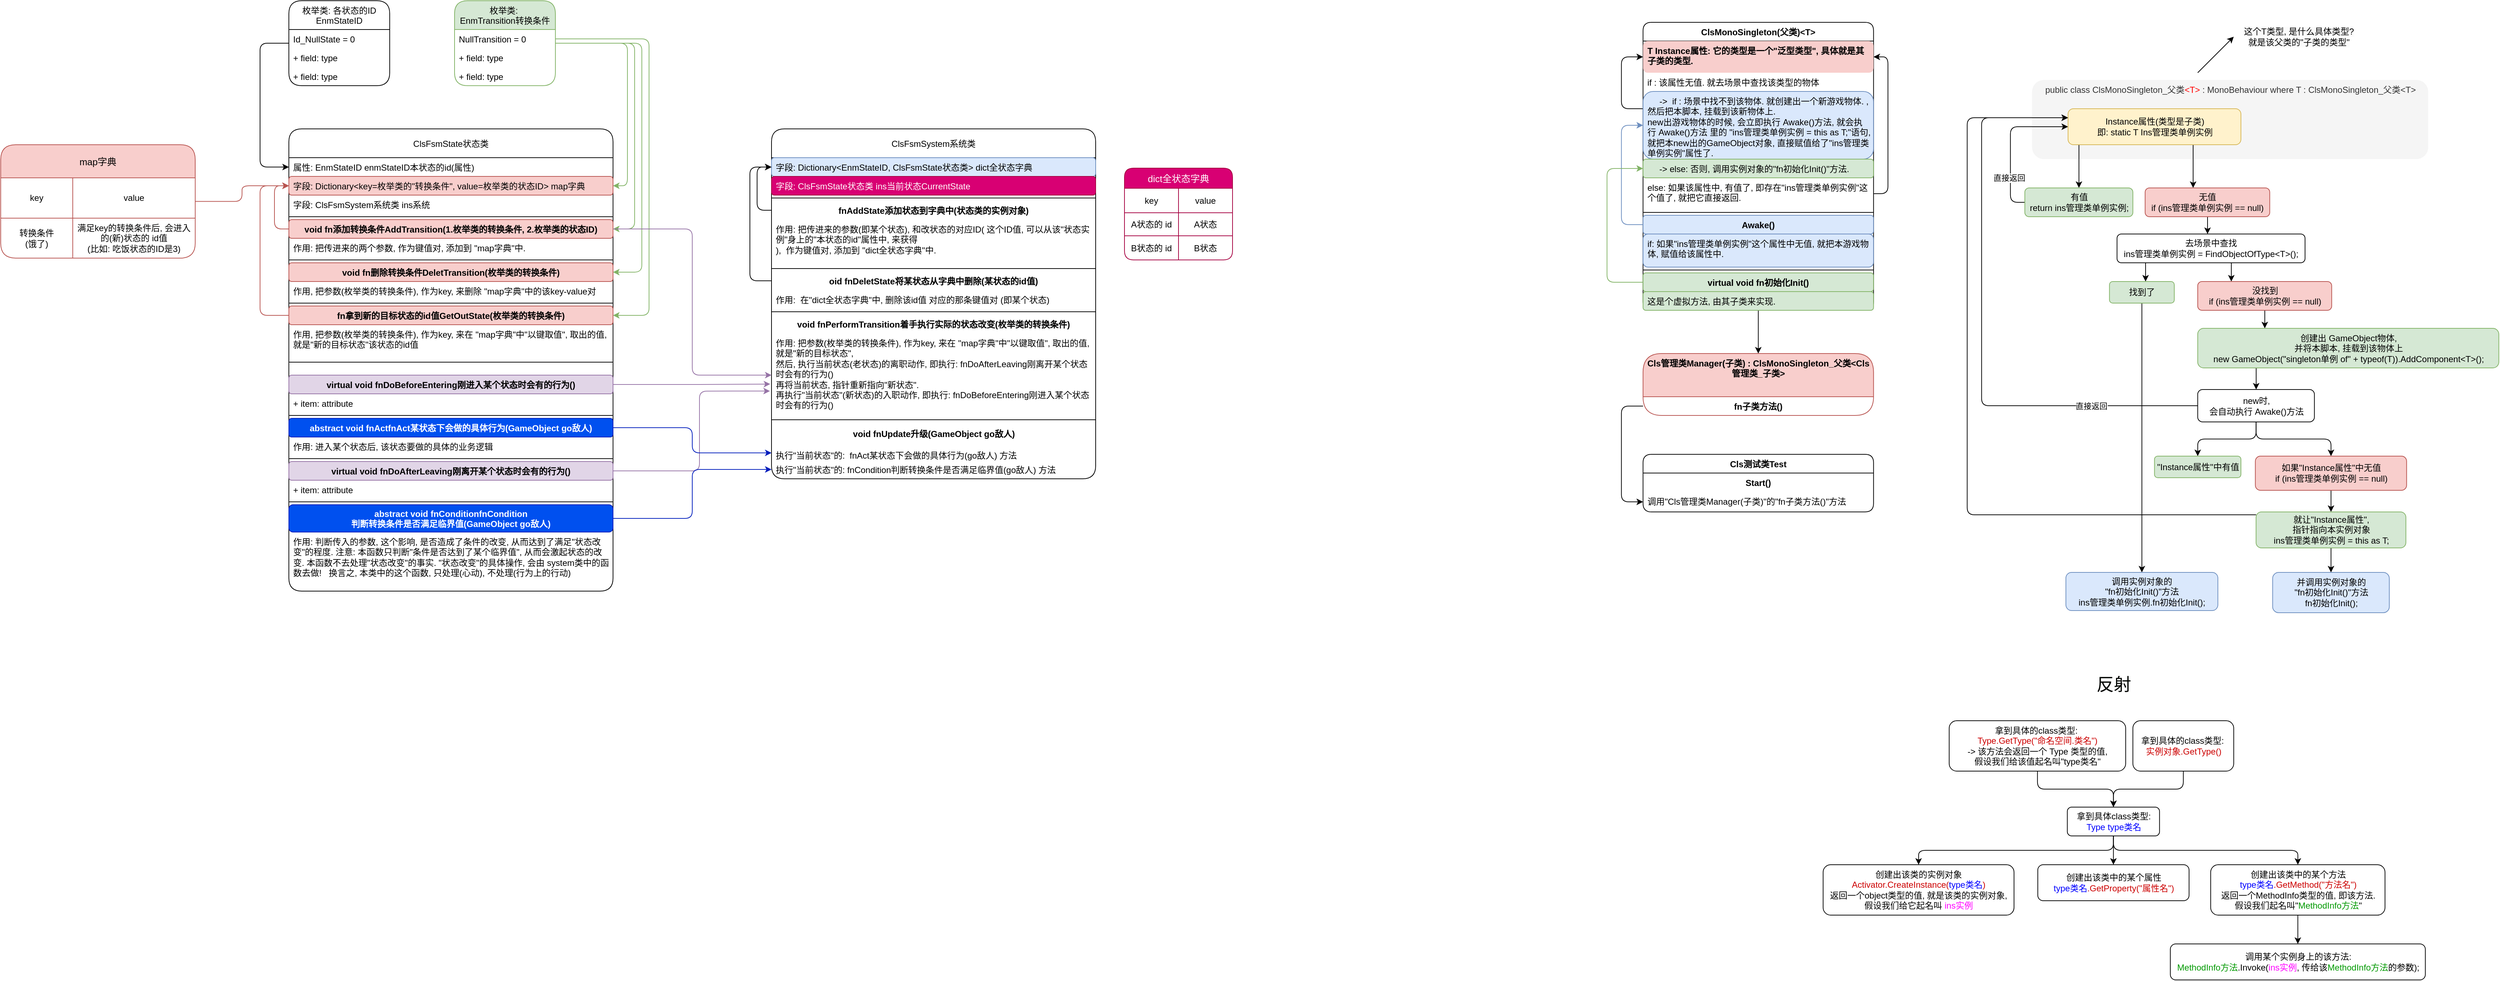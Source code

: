 <mxfile version="20.8.16" type="device"><diagram name="第 1 页" id="w8RNNfBpimFhQ4JTErt7"><mxGraphModel dx="6839" dy="4077" grid="1" gridSize="10" guides="1" tooltips="1" connect="1" arrows="1" fold="1" page="1" pageScale="1" pageWidth="827" pageHeight="1169" math="0" shadow="0"><root><mxCell id="0"/><mxCell id="1" parent="0"/><mxCell id="ZJIPhrvlKYDpXZHa927a-18" style="edgeStyle=orthogonalEdgeStyle;rounded=1;orthogonalLoop=1;jettySize=auto;html=1;" parent="1" source="ZJIPhrvlKYDpXZHa927a-3" target="ZJIPhrvlKYDpXZHa927a-8" edge="1"><mxGeometry relative="1" as="geometry"/></mxCell><mxCell id="ZJIPhrvlKYDpXZHa927a-3" value="ClsMonoSingleton(父类)&lt;T&gt;" style="swimlane;fontStyle=1;align=center;verticalAlign=top;childLayout=stackLayout;horizontal=1;startSize=26;horizontalStack=0;resizeParent=1;resizeParentMax=0;resizeLast=0;collapsible=1;marginBottom=0;fillColor=none;rounded=1;" parent="1" vertex="1"><mxGeometry x="659.86" y="-170" width="320" height="400" as="geometry"/></mxCell><mxCell id="ZJIPhrvlKYDpXZHa927a-4" value="T Instance属性: 它的类型是一个&quot;泛型类型&quot;, 具体就是其子类的类型." style="text;strokeColor=none;fillColor=#f8cecc;align=left;verticalAlign=top;spacingLeft=4;spacingRight=4;overflow=hidden;rotatable=0;points=[[0,0.5],[1,0.5]];portConstraint=eastwest;whiteSpace=wrap;html=1;rounded=1;fontStyle=1;" parent="ZJIPhrvlKYDpXZHa927a-3" vertex="1"><mxGeometry y="26" width="320" height="44" as="geometry"/></mxCell><mxCell id="z2saYfCXKIbkVSjlYv9V-10" value="if : 该属性无值. 就去场景中查找该类型的物体" style="text;strokeColor=none;fillColor=none;align=left;verticalAlign=top;spacingLeft=4;spacingRight=4;overflow=hidden;rotatable=0;points=[[0,0.5],[1,0.5]];portConstraint=eastwest;rounded=1;" parent="ZJIPhrvlKYDpXZHa927a-3" vertex="1"><mxGeometry y="70" width="320" height="26" as="geometry"/></mxCell><mxCell id="z2saYfCXKIbkVSjlYv9V-17" style="edgeStyle=orthogonalEdgeStyle;rounded=1;orthogonalLoop=1;jettySize=auto;html=1;entryX=0;entryY=0.5;entryDx=0;entryDy=0;" parent="ZJIPhrvlKYDpXZHa927a-3" source="z2saYfCXKIbkVSjlYv9V-12" target="ZJIPhrvlKYDpXZHa927a-4" edge="1"><mxGeometry relative="1" as="geometry"><Array as="points"><mxPoint x="-30" y="120"/><mxPoint x="-30" y="48"/></Array></mxGeometry></mxCell><mxCell id="z2saYfCXKIbkVSjlYv9V-12" value="     -&gt;  if : 场景中找不到该物体. 就创建出一个新游戏物体. ,然后把本脚本, 挂载到该新物体上. &#10;new出游戏物体的时候, 会立即执行 Awake()方法, 就会执行 Awake()方法 里的 &quot;ins管理类单例实例 = this as T;&quot;语句, 就把本new出的GameObject对象, 直接赋值给了&quot;ins管理类单例实例&quot;属性了." style="text;strokeColor=#6c8ebf;fillColor=#dae8fc;align=left;verticalAlign=top;spacingLeft=4;spacingRight=4;overflow=hidden;rotatable=0;points=[[0,0.5],[1,0.5]];portConstraint=eastwest;whiteSpace=wrap;rounded=1;" parent="ZJIPhrvlKYDpXZHa927a-3" vertex="1"><mxGeometry y="96" width="320" height="94" as="geometry"/></mxCell><mxCell id="z2saYfCXKIbkVSjlYv9V-13" value="     -&gt; else: 否则, 调用实例对象的&quot;fn初始化Init()&quot;方法." style="text;strokeColor=#82b366;fillColor=#d5e8d4;align=left;verticalAlign=top;spacingLeft=4;spacingRight=4;overflow=hidden;rotatable=0;points=[[0,0.5],[1,0.5]];portConstraint=eastwest;rounded=1;" parent="ZJIPhrvlKYDpXZHa927a-3" vertex="1"><mxGeometry y="190" width="320" height="26" as="geometry"/></mxCell><mxCell id="z2saYfCXKIbkVSjlYv9V-22" style="edgeStyle=orthogonalEdgeStyle;rounded=1;orthogonalLoop=1;jettySize=auto;html=1;entryX=1;entryY=0.5;entryDx=0;entryDy=0;" parent="ZJIPhrvlKYDpXZHa927a-3" source="z2saYfCXKIbkVSjlYv9V-9" target="ZJIPhrvlKYDpXZHa927a-4" edge="1"><mxGeometry relative="1" as="geometry"><Array as="points"><mxPoint x="340" y="238"/><mxPoint x="340" y="48"/></Array></mxGeometry></mxCell><mxCell id="z2saYfCXKIbkVSjlYv9V-9" value="else: 如果该属性中, 有值了, 即存在&quot;ins管理类单例实例&quot;这个值了, 就把它直接返回." style="text;strokeColor=none;fillColor=none;align=left;verticalAlign=top;spacingLeft=4;spacingRight=4;overflow=hidden;rotatable=0;points=[[0,0.5],[1,0.5]];portConstraint=eastwest;whiteSpace=wrap;rounded=1;" parent="ZJIPhrvlKYDpXZHa927a-3" vertex="1"><mxGeometry y="216" width="320" height="44" as="geometry"/></mxCell><mxCell id="ZJIPhrvlKYDpXZHa927a-5" value="" style="line;strokeWidth=1;fillColor=none;align=left;verticalAlign=middle;spacingTop=-1;spacingLeft=3;spacingRight=3;rotatable=0;labelPosition=right;points=[];portConstraint=eastwest;strokeColor=inherit;rounded=1;" parent="ZJIPhrvlKYDpXZHa927a-3" vertex="1"><mxGeometry y="260" width="320" height="8" as="geometry"/></mxCell><mxCell id="z2saYfCXKIbkVSjlYv9V-19" style="edgeStyle=orthogonalEdgeStyle;rounded=1;orthogonalLoop=1;jettySize=auto;html=1;entryX=0;entryY=0.5;entryDx=0;entryDy=0;fillColor=#dae8fc;strokeColor=#6c8ebf;" parent="ZJIPhrvlKYDpXZHa927a-3" source="ZJIPhrvlKYDpXZHa927a-7" target="z2saYfCXKIbkVSjlYv9V-12" edge="1"><mxGeometry relative="1" as="geometry"><Array as="points"><mxPoint x="-30" y="281"/><mxPoint x="-30" y="143"/></Array></mxGeometry></mxCell><mxCell id="ZJIPhrvlKYDpXZHa927a-7" value="Awake()" style="text;align=center;fontStyle=1;verticalAlign=middle;spacingLeft=3;spacingRight=3;strokeColor=#6c8ebf;rotatable=0;points=[[0,0.5],[1,0.5]];portConstraint=eastwest;rounded=1;fillColor=#dae8fc;" parent="ZJIPhrvlKYDpXZHa927a-3" vertex="1"><mxGeometry y="268" width="320" height="26" as="geometry"/></mxCell><mxCell id="ZJIPhrvlKYDpXZHa927a-6" value="if: 如果&quot;ins管理类单例实例&quot;这个属性中无值, 就把本游戏物体, 赋值给该属性中." style="text;strokeColor=#6c8ebf;fillColor=#dae8fc;align=left;verticalAlign=top;spacingLeft=4;spacingRight=4;overflow=hidden;rotatable=0;points=[[0,0.5],[1,0.5]];portConstraint=eastwest;rounded=1;whiteSpace=wrap;" parent="ZJIPhrvlKYDpXZHa927a-3" vertex="1"><mxGeometry y="294" width="320" height="46" as="geometry"/></mxCell><mxCell id="z2saYfCXKIbkVSjlYv9V-16" value="" style="line;strokeWidth=1;fillColor=none;align=left;verticalAlign=middle;spacingTop=-1;spacingLeft=3;spacingRight=3;rotatable=0;labelPosition=right;points=[];portConstraint=eastwest;strokeColor=inherit;html=0;rounded=1;" parent="ZJIPhrvlKYDpXZHa927a-3" vertex="1"><mxGeometry y="340" width="320" height="8" as="geometry"/></mxCell><mxCell id="z2saYfCXKIbkVSjlYv9V-21" style="edgeStyle=orthogonalEdgeStyle;rounded=1;orthogonalLoop=1;jettySize=auto;html=1;entryX=0;entryY=0.5;entryDx=0;entryDy=0;fillColor=#d5e8d4;strokeColor=#82b366;" parent="ZJIPhrvlKYDpXZHa927a-3" source="z2saYfCXKIbkVSjlYv9V-15" target="z2saYfCXKIbkVSjlYv9V-13" edge="1"><mxGeometry relative="1" as="geometry"><Array as="points"><mxPoint x="-50" y="361"/><mxPoint x="-50" y="203"/></Array></mxGeometry></mxCell><mxCell id="z2saYfCXKIbkVSjlYv9V-15" value="virtual void fn初始化Init()" style="text;align=center;fontStyle=1;verticalAlign=middle;spacingLeft=3;spacingRight=3;strokeColor=#82b366;rotatable=0;points=[[0,0.5],[1,0.5]];portConstraint=eastwest;fillColor=#d5e8d4;rounded=1;" parent="ZJIPhrvlKYDpXZHa927a-3" vertex="1"><mxGeometry y="348" width="320" height="26" as="geometry"/></mxCell><mxCell id="z2saYfCXKIbkVSjlYv9V-14" value="这是个虚拟方法, 由其子类来实现." style="text;strokeColor=#82b366;fillColor=#d5e8d4;align=left;verticalAlign=top;spacingLeft=4;spacingRight=4;overflow=hidden;rotatable=0;points=[[0,0.5],[1,0.5]];portConstraint=eastwest;rounded=1;" parent="ZJIPhrvlKYDpXZHa927a-3" vertex="1"><mxGeometry y="374" width="320" height="26" as="geometry"/></mxCell><mxCell id="ZJIPhrvlKYDpXZHa927a-8" value="Cls管理类Manager(子类) : ClsMonoSingleton_父类&lt;Cls管理类_子类&gt;" style="swimlane;fontStyle=1;align=center;verticalAlign=top;childLayout=stackLayout;horizontal=1;startSize=60;horizontalStack=0;resizeParent=1;resizeParentMax=0;resizeLast=0;collapsible=1;marginBottom=0;fillColor=#f8cecc;rounded=1;whiteSpace=wrap;strokeColor=#b85450;" parent="1" vertex="1"><mxGeometry x="659.86" y="290" width="320" height="86" as="geometry"/></mxCell><mxCell id="ZJIPhrvlKYDpXZHa927a-11" value="fn子类方法()" style="text;align=center;fontStyle=1;verticalAlign=middle;spacingLeft=3;spacingRight=3;strokeColor=none;rotatable=0;points=[[0,0.5],[1,0.5]];portConstraint=eastwest;rounded=1;" parent="ZJIPhrvlKYDpXZHa927a-8" vertex="1"><mxGeometry y="60" width="320" height="26" as="geometry"/></mxCell><mxCell id="ZJIPhrvlKYDpXZHa927a-16" value="Cls测试类Test" style="swimlane;fontStyle=1;align=center;verticalAlign=top;childLayout=stackLayout;horizontal=1;startSize=26;horizontalStack=0;resizeParent=1;resizeParentMax=0;resizeLast=0;collapsible=1;marginBottom=0;fillColor=none;rounded=1;" parent="1" vertex="1"><mxGeometry x="659.86" y="430" width="320" height="80" as="geometry"/></mxCell><mxCell id="ZJIPhrvlKYDpXZHa927a-17" value="Start()" style="text;align=center;fontStyle=1;verticalAlign=middle;spacingLeft=3;spacingRight=3;strokeColor=none;rotatable=0;points=[[0,0.5],[1,0.5]];portConstraint=eastwest;rounded=1;" parent="ZJIPhrvlKYDpXZHa927a-16" vertex="1"><mxGeometry y="26" width="320" height="26" as="geometry"/></mxCell><mxCell id="ZJIPhrvlKYDpXZHa927a-20" value="调用&quot;Cls管理类Manager(子类)&quot;的&quot;fn子类方法()&quot;方法" style="text;strokeColor=none;fillColor=none;align=left;verticalAlign=top;spacingLeft=4;spacingRight=4;overflow=hidden;rotatable=0;points=[[0,0.5],[1,0.5]];portConstraint=eastwest;whiteSpace=wrap;rounded=1;" parent="ZJIPhrvlKYDpXZHa927a-16" vertex="1"><mxGeometry y="52" width="320" height="28" as="geometry"/></mxCell><mxCell id="z2saYfCXKIbkVSjlYv9V-3" style="edgeStyle=orthogonalEdgeStyle;rounded=1;orthogonalLoop=1;jettySize=auto;html=1;entryX=0;entryY=0.5;entryDx=0;entryDy=0;" parent="1" source="ZJIPhrvlKYDpXZHa927a-11" target="ZJIPhrvlKYDpXZHa927a-20" edge="1"><mxGeometry relative="1" as="geometry"><Array as="points"><mxPoint x="629.86" y="363"/><mxPoint x="629.86" y="496"/></Array></mxGeometry></mxCell><mxCell id="z2saYfCXKIbkVSjlYv9V-24" value="public class ClsMonoSingleton_父类&lt;font color=&quot;#ff0000&quot;&gt;&amp;lt;T&amp;gt;&lt;/font&gt; : MonoBehaviour where T : ClsMonoSingleton_父类&amp;lt;T&amp;gt;" style="html=1;fillColor=#f5f5f5;verticalAlign=top;rounded=1;fontColor=#333333;strokeColor=none;" parent="1" vertex="1"><mxGeometry x="1199.86" y="-90" width="550" height="110" as="geometry"/></mxCell><mxCell id="z2saYfCXKIbkVSjlYv9V-28" style="edgeStyle=elbowEdgeStyle;rounded=1;orthogonalLoop=1;jettySize=auto;html=1;entryX=0.5;entryY=0;entryDx=0;entryDy=0;" parent="1" source="z2saYfCXKIbkVSjlYv9V-25" target="z2saYfCXKIbkVSjlYv9V-26" edge="1"><mxGeometry relative="1" as="geometry"/></mxCell><mxCell id="z2saYfCXKIbkVSjlYv9V-29" style="orthogonalLoop=1;jettySize=auto;html=1;rounded=1;edgeStyle=elbowEdgeStyle;" parent="1" source="z2saYfCXKIbkVSjlYv9V-25" target="z2saYfCXKIbkVSjlYv9V-27" edge="1"><mxGeometry relative="1" as="geometry"/></mxCell><mxCell id="z2saYfCXKIbkVSjlYv9V-25" value="Instance属性(类型是子类)&lt;br&gt;即: static T Ins管理类单例实例" style="html=1;verticalAlign=middle;rounded=1;fillColor=#fff2cc;strokeColor=#d6b656;" parent="1" vertex="1"><mxGeometry x="1249.86" y="-50" width="240" height="50" as="geometry"/></mxCell><mxCell id="z2saYfCXKIbkVSjlYv9V-31" style="edgeStyle=elbowEdgeStyle;orthogonalLoop=1;jettySize=auto;html=1;entryX=0;entryY=0.5;entryDx=0;entryDy=0;rounded=1;" parent="1" source="z2saYfCXKIbkVSjlYv9V-26" target="z2saYfCXKIbkVSjlYv9V-25" edge="1"><mxGeometry relative="1" as="geometry"><Array as="points"><mxPoint x="1169.86" y="40"/><mxPoint x="1139.86" y="10"/><mxPoint x="1219.86" y="40"/><mxPoint x="1219.86"/><mxPoint x="1219.86" y="10"/><mxPoint x="1219.86" y="20"/></Array></mxGeometry></mxCell><mxCell id="z2saYfCXKIbkVSjlYv9V-32" value="直接返回" style="edgeLabel;html=1;align=center;verticalAlign=middle;resizable=0;points=[];rounded=1;" parent="z2saYfCXKIbkVSjlYv9V-31" vertex="1" connectable="0"><mxGeometry x="0.101" y="2" relative="1" as="geometry"><mxPoint y="59" as="offset"/></mxGeometry></mxCell><mxCell id="z2saYfCXKIbkVSjlYv9V-26" value="有值&lt;br&gt;return ins管理类单例实例;" style="html=1;fillColor=#d5e8d4;verticalAlign=middle;rounded=1;strokeColor=#82b366;" parent="1" vertex="1"><mxGeometry x="1189.86" y="60" width="150" height="40" as="geometry"/></mxCell><mxCell id="z2saYfCXKIbkVSjlYv9V-35" style="edgeStyle=elbowEdgeStyle;orthogonalLoop=1;jettySize=auto;html=1;rounded=1;" parent="1" source="z2saYfCXKIbkVSjlYv9V-27" target="z2saYfCXKIbkVSjlYv9V-34" edge="1"><mxGeometry relative="1" as="geometry"/></mxCell><mxCell id="z2saYfCXKIbkVSjlYv9V-27" value="无值&lt;br&gt;if (ins管理类单例实例 == null)" style="html=1;fillColor=#f8cecc;verticalAlign=middle;rounded=1;strokeColor=#b85450;" parent="1" vertex="1"><mxGeometry x="1356.86" y="60" width="173" height="40" as="geometry"/></mxCell><mxCell id="z2saYfCXKIbkVSjlYv9V-39" style="edgeStyle=elbowEdgeStyle;orthogonalLoop=1;jettySize=auto;html=1;rounded=1;" parent="1" source="z2saYfCXKIbkVSjlYv9V-34" target="z2saYfCXKIbkVSjlYv9V-37" edge="1"><mxGeometry relative="1" as="geometry"/></mxCell><mxCell id="z2saYfCXKIbkVSjlYv9V-40" style="edgeStyle=elbowEdgeStyle;orthogonalLoop=1;jettySize=auto;html=1;entryX=0.25;entryY=0;entryDx=0;entryDy=0;rounded=1;" parent="1" source="z2saYfCXKIbkVSjlYv9V-34" target="z2saYfCXKIbkVSjlYv9V-38" edge="1"><mxGeometry relative="1" as="geometry"/></mxCell><mxCell id="z2saYfCXKIbkVSjlYv9V-34" value="去场景中查找&lt;br&gt;ins管理类单例实例 = FindObjectOfType&amp;lt;T&amp;gt;();" style="html=1;fillColor=none;verticalAlign=middle;rounded=1;" parent="1" vertex="1"><mxGeometry x="1317.86" y="124" width="261" height="40" as="geometry"/></mxCell><mxCell id="z2saYfCXKIbkVSjlYv9V-53" style="edgeStyle=orthogonalEdgeStyle;rounded=1;orthogonalLoop=1;jettySize=auto;html=1;" parent="1" source="z2saYfCXKIbkVSjlYv9V-37" target="z2saYfCXKIbkVSjlYv9V-52" edge="1"><mxGeometry relative="1" as="geometry"/></mxCell><mxCell id="z2saYfCXKIbkVSjlYv9V-37" value="找到了" style="html=1;fillColor=#d5e8d4;verticalAlign=middle;rounded=1;strokeColor=#82b366;" parent="1" vertex="1"><mxGeometry x="1307.36" y="190" width="90" height="30" as="geometry"/></mxCell><mxCell id="z2saYfCXKIbkVSjlYv9V-46" style="edgeStyle=elbowEdgeStyle;orthogonalLoop=1;jettySize=auto;html=1;rounded=1;" parent="1" source="z2saYfCXKIbkVSjlYv9V-38" target="z2saYfCXKIbkVSjlYv9V-45" edge="1"><mxGeometry relative="1" as="geometry"/></mxCell><mxCell id="z2saYfCXKIbkVSjlYv9V-38" value="没找到&lt;br&gt;if (ins管理类单例实例 == null)" style="html=1;fillColor=#f8cecc;verticalAlign=middle;rounded=1;strokeColor=#b85450;" parent="1" vertex="1"><mxGeometry x="1429.86" y="190" width="186" height="40" as="geometry"/></mxCell><mxCell id="z2saYfCXKIbkVSjlYv9V-49" style="edgeStyle=elbowEdgeStyle;orthogonalLoop=1;jettySize=auto;html=1;rounded=1;" parent="1" source="z2saYfCXKIbkVSjlYv9V-45" target="z2saYfCXKIbkVSjlYv9V-48" edge="1"><mxGeometry relative="1" as="geometry"/></mxCell><mxCell id="z2saYfCXKIbkVSjlYv9V-45" value="创建出 GameObject物体, &lt;br&gt;并将本脚本, 挂载到该物体上&lt;br&gt;new GameObject(&quot;singleton单例 of&quot; + typeof(T)).AddComponent&amp;lt;T&amp;gt;();" style="html=1;fillColor=#d5e8d4;verticalAlign=middle;rounded=1;strokeColor=#82b366;" parent="1" vertex="1"><mxGeometry x="1429.86" y="255" width="418" height="55" as="geometry"/></mxCell><mxCell id="z2saYfCXKIbkVSjlYv9V-50" style="edgeStyle=orthogonalEdgeStyle;rounded=1;orthogonalLoop=1;jettySize=auto;html=1;entryX=0;entryY=0.25;entryDx=0;entryDy=0;" parent="1" source="z2saYfCXKIbkVSjlYv9V-48" target="z2saYfCXKIbkVSjlYv9V-25" edge="1"><mxGeometry relative="1" as="geometry"><Array as="points"><mxPoint x="1129.86" y="363"/><mxPoint x="1129.86" y="-37"/></Array></mxGeometry></mxCell><mxCell id="z2saYfCXKIbkVSjlYv9V-51" value="直接返回" style="edgeLabel;html=1;align=center;verticalAlign=middle;resizable=0;points=[];rounded=1;" parent="z2saYfCXKIbkVSjlYv9V-50" vertex="1" connectable="0"><mxGeometry x="-0.631" y="-1" relative="1" as="geometry"><mxPoint x="3" y="1" as="offset"/></mxGeometry></mxCell><mxCell id="z2saYfCXKIbkVSjlYv9V-56" style="edgeStyle=orthogonalEdgeStyle;rounded=1;orthogonalLoop=1;jettySize=auto;html=1;" parent="1" source="z2saYfCXKIbkVSjlYv9V-48" target="z2saYfCXKIbkVSjlYv9V-55" edge="1"><mxGeometry relative="1" as="geometry"/></mxCell><mxCell id="z2saYfCXKIbkVSjlYv9V-74" style="edgeStyle=orthogonalEdgeStyle;rounded=1;orthogonalLoop=1;jettySize=auto;html=1;" parent="1" source="z2saYfCXKIbkVSjlYv9V-48" target="z2saYfCXKIbkVSjlYv9V-73" edge="1"><mxGeometry relative="1" as="geometry"/></mxCell><mxCell id="z2saYfCXKIbkVSjlYv9V-48" value="new时, &lt;br&gt;会自动执行 Awake()方法" style="html=1;fillColor=none;verticalAlign=middle;rounded=1;" parent="1" vertex="1"><mxGeometry x="1429.86" y="340" width="162" height="45" as="geometry"/></mxCell><mxCell id="z2saYfCXKIbkVSjlYv9V-52" value="调用实例对象的&lt;br&gt;&quot;fn初始化Init()&quot;方法&lt;br&gt;ins管理类单例实例.fn初始化Init();" style="html=1;verticalAlign=middle;rounded=1;fillColor=#dae8fc;strokeColor=#6c8ebf;" parent="1" vertex="1"><mxGeometry x="1246.86" y="594" width="211" height="53" as="geometry"/></mxCell><mxCell id="z2saYfCXKIbkVSjlYv9V-58" style="edgeStyle=orthogonalEdgeStyle;rounded=1;orthogonalLoop=1;jettySize=auto;html=1;" parent="1" source="z2saYfCXKIbkVSjlYv9V-55" target="z2saYfCXKIbkVSjlYv9V-57" edge="1"><mxGeometry relative="1" as="geometry"/></mxCell><mxCell id="z2saYfCXKIbkVSjlYv9V-55" value="如果&quot;Instance属性&quot;中无值&lt;br&gt;if (ins管理类单例实例 == null)" style="html=1;fillColor=#f8cecc;verticalAlign=middle;rounded=1;strokeColor=#b85450;" parent="1" vertex="1"><mxGeometry x="1509.86" y="432.5" width="210" height="47.5" as="geometry"/></mxCell><mxCell id="z2saYfCXKIbkVSjlYv9V-68" style="edgeStyle=orthogonalEdgeStyle;rounded=1;orthogonalLoop=1;jettySize=auto;html=1;" parent="1" source="z2saYfCXKIbkVSjlYv9V-57" target="z2saYfCXKIbkVSjlYv9V-67" edge="1"><mxGeometry relative="1" as="geometry"/></mxCell><mxCell id="z2saYfCXKIbkVSjlYv9V-69" style="edgeStyle=orthogonalEdgeStyle;rounded=1;orthogonalLoop=1;jettySize=auto;html=1;entryX=0;entryY=0.25;entryDx=0;entryDy=0;" parent="1" source="z2saYfCXKIbkVSjlYv9V-57" target="z2saYfCXKIbkVSjlYv9V-25" edge="1"><mxGeometry relative="1" as="geometry"><Array as="points"><mxPoint x="1109.86" y="514"/><mxPoint x="1109.86" y="-37"/></Array></mxGeometry></mxCell><mxCell id="z2saYfCXKIbkVSjlYv9V-57" value="&lt;div&gt;就让&quot;Instance属性&quot;,&lt;/div&gt;&lt;div&gt;指针指向本实例对象&lt;br&gt;ins管理类单例实例 = this as T;&lt;br&gt;&lt;/div&gt;" style="html=1;fillColor=#d5e8d4;verticalAlign=middle;rounded=1;strokeColor=#82b366;" parent="1" vertex="1"><mxGeometry x="1510.86" y="510" width="208" height="50" as="geometry"/></mxCell><mxCell id="z2saYfCXKIbkVSjlYv9V-67" value="&lt;div&gt;并调用实例对象的&lt;/div&gt;&lt;div&gt;&quot;fn初始化Init()&quot;方法&lt;br&gt;fn初始化Init();&lt;br&gt;&lt;/div&gt;" style="html=1;fillColor=#dae8fc;verticalAlign=middle;rounded=1;strokeColor=#6c8ebf;" parent="1" vertex="1"><mxGeometry x="1533.86" y="594" width="162" height="56" as="geometry"/></mxCell><mxCell id="z2saYfCXKIbkVSjlYv9V-73" value="&quot;Instance属性&quot;中有值" style="html=1;fillColor=#d5e8d4;verticalAlign=middle;rounded=1;strokeColor=#82b366;" parent="1" vertex="1"><mxGeometry x="1369.86" y="432.5" width="120" height="30" as="geometry"/></mxCell><mxCell id="z2saYfCXKIbkVSjlYv9V-78" value="" style="endArrow=classic;html=1;fontSize=16;fontColor=#000000;rounded=1;" parent="1" edge="1"><mxGeometry width="50" height="50" relative="1" as="geometry"><mxPoint x="1429.86" y="-100" as="sourcePoint"/><mxPoint x="1479.86" y="-150" as="targetPoint"/></mxGeometry></mxCell><mxCell id="z2saYfCXKIbkVSjlYv9V-79" value="&lt;span style=&quot;color: rgb(0, 0, 0); font-family: Helvetica; font-size: 12px; font-style: normal; font-variant-ligatures: normal; font-variant-caps: normal; font-weight: 400; letter-spacing: normal; orphans: 2; text-align: center; text-indent: 0px; text-transform: none; widows: 2; word-spacing: 0px; -webkit-text-stroke-width: 0px; background-color: rgb(251, 251, 251); text-decoration-thickness: initial; text-decoration-style: initial; text-decoration-color: initial; float: none; display: inline !important;&quot;&gt;这个T类型, 是什么具体类型?&lt;/span&gt;&lt;br style=&quot;border-color: var(--border-color); color: rgb(0, 0, 0); font-family: Helvetica; font-size: 12px; font-style: normal; font-variant-ligatures: normal; font-variant-caps: normal; font-weight: 400; letter-spacing: normal; orphans: 2; text-align: center; text-indent: 0px; text-transform: none; widows: 2; word-spacing: 0px; -webkit-text-stroke-width: 0px; background-color: rgb(251, 251, 251); text-decoration-thickness: initial; text-decoration-style: initial; text-decoration-color: initial;&quot;&gt;&lt;span style=&quot;color: rgb(0, 0, 0); font-family: Helvetica; font-size: 12px; font-style: normal; font-variant-ligatures: normal; font-variant-caps: normal; font-weight: 400; letter-spacing: normal; orphans: 2; text-align: center; text-indent: 0px; text-transform: none; widows: 2; word-spacing: 0px; -webkit-text-stroke-width: 0px; background-color: rgb(251, 251, 251); text-decoration-thickness: initial; text-decoration-style: initial; text-decoration-color: initial; float: none; display: inline !important;&quot;&gt;就是该父类的&quot;子类的类型&quot;&lt;/span&gt;" style="text;html=1;align=center;verticalAlign=middle;resizable=0;points=[];autosize=1;strokeColor=none;fillColor=none;rounded=1;" parent="1" vertex="1"><mxGeometry x="1479.86" y="-170" width="180" height="40" as="geometry"/></mxCell><mxCell id="ugztOD-mhuPrPkPgqpK7-7" style="edgeStyle=orthogonalEdgeStyle;rounded=1;orthogonalLoop=1;jettySize=auto;html=1;" parent="1" source="ugztOD-mhuPrPkPgqpK7-1" target="ugztOD-mhuPrPkPgqpK7-6" edge="1"><mxGeometry relative="1" as="geometry"/></mxCell><mxCell id="ugztOD-mhuPrPkPgqpK7-1" value="拿到具体的class类型:&amp;nbsp;&lt;br&gt;&lt;font color=&quot;#cc0000&quot;&gt;Type.GetType(&quot;命名空间.类名&quot;) &lt;br&gt;&lt;/font&gt;-&amp;gt; 该方法会返回一个 Type 类型的值, &lt;br&gt;假设我们给该值起名叫&quot;type类名&quot;" style="html=1;verticalAlign=middle;rounded=1;fillColor=none;" parent="1" vertex="1"><mxGeometry x="1084.86" y="800" width="245" height="70" as="geometry"/></mxCell><mxCell id="ugztOD-mhuPrPkPgqpK7-8" style="edgeStyle=orthogonalEdgeStyle;rounded=1;orthogonalLoop=1;jettySize=auto;html=1;entryX=0.5;entryY=0;entryDx=0;entryDy=0;" parent="1" source="ugztOD-mhuPrPkPgqpK7-2" target="ugztOD-mhuPrPkPgqpK7-6" edge="1"><mxGeometry relative="1" as="geometry"/></mxCell><mxCell id="ugztOD-mhuPrPkPgqpK7-2" value="&lt;div&gt;拿到具体的class类型:&amp;nbsp;&lt;br&gt;&lt;font color=&quot;#cc0000&quot;&gt;实例对象.GetType()&lt;/font&gt;&lt;br&gt;&lt;/div&gt;" style="html=1;verticalAlign=middle;rounded=1;fillColor=none;" parent="1" vertex="1"><mxGeometry x="1339.86" y="800" width="140" height="70" as="geometry"/></mxCell><mxCell id="ugztOD-mhuPrPkPgqpK7-10" style="edgeStyle=orthogonalEdgeStyle;rounded=1;orthogonalLoop=1;jettySize=auto;html=1;exitX=0.5;exitY=1;exitDx=0;exitDy=0;" parent="1" source="ugztOD-mhuPrPkPgqpK7-6" target="ugztOD-mhuPrPkPgqpK7-9" edge="1"><mxGeometry relative="1" as="geometry"/></mxCell><mxCell id="ugztOD-mhuPrPkPgqpK7-6" value="&lt;div&gt;拿到具体class类型:&lt;br&gt;&lt;font color=&quot;#0000ff&quot;&gt;Type type类名&lt;/font&gt;&lt;/div&gt;" style="html=1;verticalAlign=middle;rounded=1;fillColor=none;" parent="1" vertex="1"><mxGeometry x="1248.86" y="920" width="128" height="40" as="geometry"/></mxCell><mxCell id="ugztOD-mhuPrPkPgqpK7-12" style="edgeStyle=orthogonalEdgeStyle;rounded=1;orthogonalLoop=1;jettySize=auto;html=1;exitX=0.5;exitY=1;exitDx=0;exitDy=0;" parent="1" source="ugztOD-mhuPrPkPgqpK7-6" target="ugztOD-mhuPrPkPgqpK7-11" edge="1"><mxGeometry relative="1" as="geometry"/></mxCell><mxCell id="ugztOD-mhuPrPkPgqpK7-14" style="edgeStyle=orthogonalEdgeStyle;rounded=1;orthogonalLoop=1;jettySize=auto;html=1;exitX=0.5;exitY=1;exitDx=0;exitDy=0;" parent="1" source="ugztOD-mhuPrPkPgqpK7-6" target="ugztOD-mhuPrPkPgqpK7-13" edge="1"><mxGeometry relative="1" as="geometry"/></mxCell><mxCell id="ugztOD-mhuPrPkPgqpK7-9" value="创建出该类的实例对象&lt;br&gt;&lt;font color=&quot;#cc0000&quot;&gt;Activator.CreateInstance(&lt;/font&gt;&lt;font color=&quot;#0000ff&quot;&gt;type类名&lt;/font&gt;&lt;font color=&quot;#cc0000&quot;&gt;)&lt;/font&gt;&lt;br&gt;返回一个object类型的值, 就是该类的实例对象,&lt;br&gt;假设我们给它起名叫&amp;nbsp;&lt;font color=&quot;#ff00ff&quot;&gt;ins实例&lt;/font&gt;" style="html=1;verticalAlign=middle;rounded=1;fillColor=none;" parent="1" vertex="1"><mxGeometry x="909.86" y="1000" width="265" height="70" as="geometry"/></mxCell><mxCell id="ugztOD-mhuPrPkPgqpK7-11" value="创建出该类中的某个属性&lt;br&gt;&lt;font color=&quot;#0000ff&quot;&gt;type类名&lt;/font&gt;&lt;font color=&quot;#cc0000&quot;&gt;.GetProperty(&quot;属性名&quot;)&lt;/font&gt;" style="html=1;verticalAlign=middle;rounded=1;fillColor=none;" parent="1" vertex="1"><mxGeometry x="1207.86" y="1000" width="210" height="50" as="geometry"/></mxCell><mxCell id="ugztOD-mhuPrPkPgqpK7-16" style="edgeStyle=orthogonalEdgeStyle;rounded=1;orthogonalLoop=1;jettySize=auto;html=1;" parent="1" source="ugztOD-mhuPrPkPgqpK7-13" target="ugztOD-mhuPrPkPgqpK7-15" edge="1"><mxGeometry relative="1" as="geometry"/></mxCell><mxCell id="ugztOD-mhuPrPkPgqpK7-13" value="创建出该类中的某个方法&lt;br&gt;&lt;font color=&quot;#0000ff&quot;&gt;type类名&lt;/font&gt;&lt;font color=&quot;#cc0000&quot;&gt;.GetMethod(&quot;方法名&quot;)&lt;br&gt;&lt;/font&gt;返回一个MethodInfo类型的值, 即该方法.&lt;br&gt;假设我们起名叫&quot;&lt;font color=&quot;#009900&quot;&gt;MethodInfo方法&lt;/font&gt;&quot;" style="html=1;verticalAlign=middle;rounded=1;fillColor=none;" parent="1" vertex="1"><mxGeometry x="1447.86" y="1000" width="242" height="70" as="geometry"/></mxCell><mxCell id="ugztOD-mhuPrPkPgqpK7-15" value="调用某个实例身上的该方法:&lt;br&gt;&lt;font color=&quot;#009900&quot;&gt;MethodInfo方法&lt;/font&gt;&lt;span style=&quot;background-color: initial;&quot;&gt;.Invoke(&lt;font color=&quot;#ff00ff&quot;&gt;ins实例&lt;/font&gt;, 传给该&lt;font color=&quot;#009900&quot;&gt;MethodInfo方法&lt;/font&gt;的参数&lt;/span&gt;&lt;span style=&quot;background-color: initial;&quot;&gt;);&lt;/span&gt;&lt;span style=&quot;background-color: initial;&quot;&gt;&lt;br&gt;&lt;/span&gt;" style="html=1;verticalAlign=middle;rounded=1;fillColor=none;" parent="1" vertex="1"><mxGeometry x="1391.86" y="1110" width="354" height="50" as="geometry"/></mxCell><mxCell id="ugztOD-mhuPrPkPgqpK7-22" value="反射" style="text;html=1;align=center;verticalAlign=middle;resizable=0;points=[];autosize=1;strokeColor=none;fillColor=none;fontColor=#000300;fontSize=24;rounded=1;" parent="1" vertex="1"><mxGeometry x="1277.86" y="730" width="70" height="40" as="geometry"/></mxCell><mxCell id="xpatQ8uzxUoBS3NcPNfr-67" style="edgeStyle=orthogonalEdgeStyle;orthogonalLoop=1;jettySize=auto;html=1;" edge="1" parent="1" source="xpatQ8uzxUoBS3NcPNfr-1" target="xpatQ8uzxUoBS3NcPNfr-10"><mxGeometry relative="1" as="geometry"><Array as="points"><mxPoint x="-1260" y="-141"/><mxPoint x="-1260" y="31.0"/></Array></mxGeometry></mxCell><mxCell id="xpatQ8uzxUoBS3NcPNfr-1" value="枚举类: 各状态的ID&#10;EnmStateID" style="swimlane;fontStyle=0;childLayout=stackLayout;horizontal=1;startSize=40;fillColor=none;horizontalStack=0;resizeParent=1;resizeParentMax=0;resizeLast=0;collapsible=1;marginBottom=0;rounded=1;" vertex="1" parent="1"><mxGeometry x="-1220" y="-200" width="140" height="118" as="geometry"/></mxCell><mxCell id="xpatQ8uzxUoBS3NcPNfr-2" value="Id_NullState = 0" style="text;strokeColor=none;fillColor=none;align=left;verticalAlign=top;spacingLeft=4;spacingRight=4;overflow=hidden;rotatable=0;points=[[0,0.5],[1,0.5]];portConstraint=eastwest;rounded=1;" vertex="1" parent="xpatQ8uzxUoBS3NcPNfr-1"><mxGeometry y="40" width="140" height="26" as="geometry"/></mxCell><mxCell id="xpatQ8uzxUoBS3NcPNfr-3" value="+ field: type" style="text;strokeColor=none;fillColor=none;align=left;verticalAlign=top;spacingLeft=4;spacingRight=4;overflow=hidden;rotatable=0;points=[[0,0.5],[1,0.5]];portConstraint=eastwest;rounded=1;" vertex="1" parent="xpatQ8uzxUoBS3NcPNfr-1"><mxGeometry y="66" width="140" height="26" as="geometry"/></mxCell><mxCell id="xpatQ8uzxUoBS3NcPNfr-4" value="+ field: type" style="text;strokeColor=none;fillColor=none;align=left;verticalAlign=top;spacingLeft=4;spacingRight=4;overflow=hidden;rotatable=0;points=[[0,0.5],[1,0.5]];portConstraint=eastwest;rounded=1;" vertex="1" parent="xpatQ8uzxUoBS3NcPNfr-1"><mxGeometry y="92" width="140" height="26" as="geometry"/></mxCell><mxCell id="xpatQ8uzxUoBS3NcPNfr-68" style="edgeStyle=orthogonalEdgeStyle;rounded=1;orthogonalLoop=1;jettySize=auto;html=1;entryX=1;entryY=0.5;entryDx=0;entryDy=0;fillColor=#d5e8d4;strokeColor=#82b366;" edge="1" parent="1" source="xpatQ8uzxUoBS3NcPNfr-5" target="xpatQ8uzxUoBS3NcPNfr-12"><mxGeometry relative="1" as="geometry"><Array as="points"><mxPoint x="-750" y="-141"/><mxPoint x="-750" y="57"/></Array></mxGeometry></mxCell><mxCell id="xpatQ8uzxUoBS3NcPNfr-69" style="edgeStyle=orthogonalEdgeStyle;rounded=1;orthogonalLoop=1;jettySize=auto;html=1;entryX=1;entryY=0.5;entryDx=0;entryDy=0;fillColor=#d5e8d4;strokeColor=#82b366;" edge="1" parent="1" source="xpatQ8uzxUoBS3NcPNfr-5" target="xpatQ8uzxUoBS3NcPNfr-15"><mxGeometry relative="1" as="geometry"><Array as="points"><mxPoint x="-740" y="-141"/><mxPoint x="-740" y="117"/></Array></mxGeometry></mxCell><mxCell id="xpatQ8uzxUoBS3NcPNfr-70" style="edgeStyle=orthogonalEdgeStyle;rounded=1;orthogonalLoop=1;jettySize=auto;html=1;fillColor=#d5e8d4;strokeColor=#82b366;" edge="1" parent="1" source="xpatQ8uzxUoBS3NcPNfr-5" target="xpatQ8uzxUoBS3NcPNfr-20"><mxGeometry relative="1" as="geometry"><Array as="points"><mxPoint x="-730" y="-141"/><mxPoint x="-730" y="177"/></Array></mxGeometry></mxCell><mxCell id="xpatQ8uzxUoBS3NcPNfr-5" value="枚举类: &#10;EnmTransition转换条件" style="swimlane;fontStyle=0;childLayout=stackLayout;horizontal=1;startSize=40;fillColor=#d5e8d4;horizontalStack=0;resizeParent=1;resizeParentMax=0;resizeLast=0;collapsible=1;marginBottom=0;rounded=1;strokeColor=#82b366;" vertex="1" parent="1"><mxGeometry x="-990" y="-200" width="140" height="118" as="geometry"/></mxCell><mxCell id="xpatQ8uzxUoBS3NcPNfr-6" value="NullTransition = 0" style="text;strokeColor=none;fillColor=none;align=left;verticalAlign=top;spacingLeft=4;spacingRight=4;overflow=hidden;rotatable=0;points=[[0,0.5],[1,0.5]];portConstraint=eastwest;rounded=1;" vertex="1" parent="xpatQ8uzxUoBS3NcPNfr-5"><mxGeometry y="40" width="140" height="26" as="geometry"/></mxCell><mxCell id="xpatQ8uzxUoBS3NcPNfr-7" value="+ field: type" style="text;strokeColor=none;fillColor=none;align=left;verticalAlign=top;spacingLeft=4;spacingRight=4;overflow=hidden;rotatable=0;points=[[0,0.5],[1,0.5]];portConstraint=eastwest;rounded=1;" vertex="1" parent="xpatQ8uzxUoBS3NcPNfr-5"><mxGeometry y="66" width="140" height="26" as="geometry"/></mxCell><mxCell id="xpatQ8uzxUoBS3NcPNfr-8" value="+ field: type" style="text;strokeColor=none;fillColor=none;align=left;verticalAlign=top;spacingLeft=4;spacingRight=4;overflow=hidden;rotatable=0;points=[[0,0.5],[1,0.5]];portConstraint=eastwest;rounded=1;" vertex="1" parent="xpatQ8uzxUoBS3NcPNfr-5"><mxGeometry y="92" width="140" height="26" as="geometry"/></mxCell><mxCell id="xpatQ8uzxUoBS3NcPNfr-9" value="ClsFsmState状态类" style="swimlane;fontStyle=0;childLayout=stackLayout;horizontal=1;startSize=40;fillColor=none;horizontalStack=0;resizeParent=1;resizeParentMax=0;resizeLast=0;collapsible=1;marginBottom=0;rounded=1;" vertex="1" parent="1"><mxGeometry x="-1220" y="-22" width="450" height="642" as="geometry"/></mxCell><mxCell id="xpatQ8uzxUoBS3NcPNfr-10" value="属性: EnmStateID enmStateID本状态的id(属性)" style="text;strokeColor=none;fillColor=none;align=left;verticalAlign=top;spacingLeft=4;spacingRight=4;overflow=hidden;rotatable=0;points=[[0,0.5],[1,0.5]];portConstraint=eastwest;rounded=1;" vertex="1" parent="xpatQ8uzxUoBS3NcPNfr-9"><mxGeometry y="40" width="450" height="26" as="geometry"/></mxCell><mxCell id="xpatQ8uzxUoBS3NcPNfr-12" value="字段: Dictionary&lt;key=枚举类的&quot;转换条件&quot;, value=枚举类的状态ID&gt; map字典" style="text;strokeColor=#b85450;fillColor=#f8cecc;align=left;verticalAlign=top;spacingLeft=4;spacingRight=4;overflow=hidden;rotatable=0;points=[[0,0.5],[1,0.5]];portConstraint=eastwest;rounded=1;" vertex="1" parent="xpatQ8uzxUoBS3NcPNfr-9"><mxGeometry y="66" width="450" height="26" as="geometry"/></mxCell><mxCell id="xpatQ8uzxUoBS3NcPNfr-13" value="字段: ClsFsmSystem系统类 ins系统" style="text;strokeColor=none;fillColor=none;align=left;verticalAlign=top;spacingLeft=4;spacingRight=4;overflow=hidden;rotatable=0;points=[[0,0.5],[1,0.5]];portConstraint=eastwest;rounded=1;" vertex="1" parent="xpatQ8uzxUoBS3NcPNfr-9"><mxGeometry y="92" width="450" height="26" as="geometry"/></mxCell><mxCell id="xpatQ8uzxUoBS3NcPNfr-16" value="" style="line;strokeWidth=1;fillColor=none;align=left;verticalAlign=middle;spacingTop=-1;spacingLeft=3;spacingRight=3;rotatable=0;labelPosition=right;points=[];portConstraint=eastwest;strokeColor=inherit;rounded=1;" vertex="1" parent="xpatQ8uzxUoBS3NcPNfr-9"><mxGeometry y="118" width="450" height="8" as="geometry"/></mxCell><mxCell id="xpatQ8uzxUoBS3NcPNfr-15" value="void fn添加转换条件AddTransition(1.枚举类的转换条件, 2.枚举类的状态ID)" style="text;align=center;fontStyle=1;verticalAlign=middle;spacingLeft=3;spacingRight=3;strokeColor=#b85450;rotatable=0;points=[[0,0.5],[1,0.5]];portConstraint=eastwest;rounded=1;fillColor=#f8cecc;" vertex="1" parent="xpatQ8uzxUoBS3NcPNfr-9"><mxGeometry y="126" width="450" height="26" as="geometry"/></mxCell><mxCell id="xpatQ8uzxUoBS3NcPNfr-17" style="edgeStyle=orthogonalEdgeStyle;rounded=1;orthogonalLoop=1;jettySize=auto;html=1;entryX=0;entryY=0.5;entryDx=0;entryDy=0;fillColor=#f8cecc;strokeColor=#b85450;exitX=0;exitY=0.5;exitDx=0;exitDy=0;" edge="1" parent="xpatQ8uzxUoBS3NcPNfr-9" source="xpatQ8uzxUoBS3NcPNfr-15" target="xpatQ8uzxUoBS3NcPNfr-12"><mxGeometry relative="1" as="geometry"/></mxCell><mxCell id="xpatQ8uzxUoBS3NcPNfr-14" value="作用: 把传进来的两个参数, 作为键值对, 添加到 &quot;map字典&quot;中." style="text;align=left;verticalAlign=top;spacingLeft=4;spacingRight=4;overflow=hidden;rotatable=0;points=[[0,0.5],[1,0.5]];portConstraint=eastwest;rounded=1;" vertex="1" parent="xpatQ8uzxUoBS3NcPNfr-9"><mxGeometry y="152" width="450" height="26" as="geometry"/></mxCell><mxCell id="xpatQ8uzxUoBS3NcPNfr-19" value="" style="line;strokeWidth=1;fillColor=none;align=left;verticalAlign=middle;spacingTop=-1;spacingLeft=3;spacingRight=3;rotatable=0;labelPosition=right;points=[];portConstraint=eastwest;strokeColor=inherit;rounded=1;" vertex="1" parent="xpatQ8uzxUoBS3NcPNfr-9"><mxGeometry y="178" width="450" height="8" as="geometry"/></mxCell><mxCell id="xpatQ8uzxUoBS3NcPNfr-20" value="void fn删除转换条件DeletTransition(枚举类的转换条件)" style="text;align=center;fontStyle=1;verticalAlign=middle;spacingLeft=3;spacingRight=3;strokeColor=#b85450;rotatable=0;points=[[0,0.5],[1,0.5]];portConstraint=eastwest;rounded=1;fillColor=#f8cecc;" vertex="1" parent="xpatQ8uzxUoBS3NcPNfr-9"><mxGeometry y="186" width="450" height="26" as="geometry"/></mxCell><mxCell id="xpatQ8uzxUoBS3NcPNfr-18" value="作用, 把参数(枚举类的转换条件), 作为key, 来删除 &quot;map字典&quot;中的该key-value对" style="text;align=left;verticalAlign=top;spacingLeft=4;spacingRight=4;overflow=hidden;rotatable=0;points=[[0,0.5],[1,0.5]];portConstraint=eastwest;rounded=1;" vertex="1" parent="xpatQ8uzxUoBS3NcPNfr-9"><mxGeometry y="212" width="450" height="26" as="geometry"/></mxCell><mxCell id="xpatQ8uzxUoBS3NcPNfr-23" value="" style="line;strokeWidth=1;fillColor=none;align=left;verticalAlign=middle;spacingTop=-1;spacingLeft=3;spacingRight=3;rotatable=0;labelPosition=right;points=[];portConstraint=eastwest;strokeColor=inherit;rounded=1;" vertex="1" parent="xpatQ8uzxUoBS3NcPNfr-9"><mxGeometry y="238" width="450" height="8" as="geometry"/></mxCell><mxCell id="xpatQ8uzxUoBS3NcPNfr-22" value="fn拿到新的目标状态的id值GetOutState(枚举类的转换条件)" style="text;align=center;fontStyle=1;verticalAlign=middle;spacingLeft=3;spacingRight=3;strokeColor=#b85450;rotatable=0;points=[[0,0.5],[1,0.5]];portConstraint=eastwest;rounded=1;fillColor=#f8cecc;" vertex="1" parent="xpatQ8uzxUoBS3NcPNfr-9"><mxGeometry y="246" width="450" height="26" as="geometry"/></mxCell><mxCell id="xpatQ8uzxUoBS3NcPNfr-24" style="edgeStyle=orthogonalEdgeStyle;rounded=1;orthogonalLoop=1;jettySize=auto;html=1;entryX=0;entryY=0.5;entryDx=0;entryDy=0;fillColor=#f8cecc;strokeColor=#b85450;exitX=0;exitY=0.5;exitDx=0;exitDy=0;" edge="1" parent="xpatQ8uzxUoBS3NcPNfr-9" source="xpatQ8uzxUoBS3NcPNfr-22" target="xpatQ8uzxUoBS3NcPNfr-12"><mxGeometry relative="1" as="geometry"><Array as="points"><mxPoint x="-40" y="259"/><mxPoint x="-40" y="79"/></Array></mxGeometry></mxCell><mxCell id="xpatQ8uzxUoBS3NcPNfr-21" value="作用, 把参数(枚举类的转换条件), 作为key, 来在 &quot;map字典&quot;中&quot;以键取值&quot;, 取出的值, 就是&quot;新的目标状态&quot;该状态的id值" style="text;align=left;verticalAlign=top;spacingLeft=4;spacingRight=4;overflow=hidden;rotatable=0;points=[[0,0.5],[1,0.5]];portConstraint=eastwest;whiteSpace=wrap;rounded=1;" vertex="1" parent="xpatQ8uzxUoBS3NcPNfr-9"><mxGeometry y="272" width="450" height="48" as="geometry"/></mxCell><mxCell id="xpatQ8uzxUoBS3NcPNfr-27" value="" style="line;strokeWidth=1;fillColor=none;align=left;verticalAlign=middle;spacingTop=-1;spacingLeft=3;spacingRight=3;rotatable=0;labelPosition=right;points=[];portConstraint=eastwest;strokeColor=inherit;rounded=1;" vertex="1" parent="xpatQ8uzxUoBS3NcPNfr-9"><mxGeometry y="320" width="450" height="8" as="geometry"/></mxCell><mxCell id="xpatQ8uzxUoBS3NcPNfr-37" value="" style="text;strokeColor=none;fillColor=none;align=left;verticalAlign=middle;spacingTop=-1;spacingLeft=4;spacingRight=4;rotatable=0;labelPosition=right;points=[];portConstraint=eastwest;rounded=1;" vertex="1" parent="xpatQ8uzxUoBS3NcPNfr-9"><mxGeometry y="328" width="450" height="14" as="geometry"/></mxCell><mxCell id="xpatQ8uzxUoBS3NcPNfr-26" value="virtual void fnDoBeforeEntering刚进入某个状态时会有的行为()" style="text;align=center;fontStyle=1;verticalAlign=middle;spacingLeft=3;spacingRight=3;strokeColor=#9673a6;rotatable=0;points=[[0,0.5],[1,0.5]];portConstraint=eastwest;rounded=1;fillColor=#e1d5e7;" vertex="1" parent="xpatQ8uzxUoBS3NcPNfr-9"><mxGeometry y="342" width="450" height="26" as="geometry"/></mxCell><mxCell id="xpatQ8uzxUoBS3NcPNfr-28" value="+ item: attribute" style="text;strokeColor=none;fillColor=none;align=left;verticalAlign=top;spacingLeft=4;spacingRight=4;overflow=hidden;rotatable=0;points=[[0,0.5],[1,0.5]];portConstraint=eastwest;rounded=1;" vertex="1" parent="xpatQ8uzxUoBS3NcPNfr-9"><mxGeometry y="368" width="450" height="26" as="geometry"/></mxCell><mxCell id="xpatQ8uzxUoBS3NcPNfr-29" value="" style="line;strokeWidth=1;fillColor=none;align=left;verticalAlign=middle;spacingTop=-1;spacingLeft=3;spacingRight=3;rotatable=0;labelPosition=right;points=[];portConstraint=eastwest;strokeColor=inherit;rounded=1;" vertex="1" parent="xpatQ8uzxUoBS3NcPNfr-9"><mxGeometry y="394" width="450" height="8" as="geometry"/></mxCell><mxCell id="xpatQ8uzxUoBS3NcPNfr-30" value="abstract void fnActfnAct某状态下会做的具体行为(GameObject go敌人)" style="text;align=center;fontStyle=1;verticalAlign=middle;spacingLeft=3;spacingRight=3;strokeColor=#001DBC;rotatable=0;points=[[0,0.5],[1,0.5]];portConstraint=eastwest;rounded=1;fillColor=#0050ef;fontColor=#ffffff;" vertex="1" parent="xpatQ8uzxUoBS3NcPNfr-9"><mxGeometry y="402" width="450" height="26" as="geometry"/></mxCell><mxCell id="xpatQ8uzxUoBS3NcPNfr-25" value="作用: 进入某个状态后, 该状态要做的具体的业务逻辑" style="text;strokeColor=none;fillColor=none;align=left;verticalAlign=top;spacingLeft=4;spacingRight=4;overflow=hidden;rotatable=0;points=[[0,0.5],[1,0.5]];portConstraint=eastwest;rounded=1;" vertex="1" parent="xpatQ8uzxUoBS3NcPNfr-9"><mxGeometry y="428" width="450" height="26" as="geometry"/></mxCell><mxCell id="xpatQ8uzxUoBS3NcPNfr-32" value="" style="line;strokeWidth=1;fillColor=none;align=left;verticalAlign=middle;spacingTop=-1;spacingLeft=3;spacingRight=3;rotatable=0;labelPosition=right;points=[];portConstraint=eastwest;strokeColor=inherit;rounded=1;" vertex="1" parent="xpatQ8uzxUoBS3NcPNfr-9"><mxGeometry y="454" width="450" height="8" as="geometry"/></mxCell><mxCell id="xpatQ8uzxUoBS3NcPNfr-33" value="virtual void fnDoAfterLeaving刚离开某个状态时会有的行为()" style="text;align=center;fontStyle=1;verticalAlign=middle;spacingLeft=3;spacingRight=3;strokeColor=#9673a6;rotatable=0;points=[[0,0.5],[1,0.5]];portConstraint=eastwest;rounded=1;fillColor=#e1d5e7;" vertex="1" parent="xpatQ8uzxUoBS3NcPNfr-9"><mxGeometry y="462" width="450" height="26" as="geometry"/></mxCell><mxCell id="xpatQ8uzxUoBS3NcPNfr-31" value="+ item: attribute" style="text;strokeColor=none;fillColor=none;align=left;verticalAlign=top;spacingLeft=4;spacingRight=4;overflow=hidden;rotatable=0;points=[[0,0.5],[1,0.5]];portConstraint=eastwest;rounded=1;" vertex="1" parent="xpatQ8uzxUoBS3NcPNfr-9"><mxGeometry y="488" width="450" height="26" as="geometry"/></mxCell><mxCell id="xpatQ8uzxUoBS3NcPNfr-35" value="" style="line;strokeWidth=1;fillColor=none;align=left;verticalAlign=middle;spacingTop=-1;spacingLeft=3;spacingRight=3;rotatable=0;labelPosition=right;points=[];portConstraint=eastwest;strokeColor=inherit;rounded=1;" vertex="1" parent="xpatQ8uzxUoBS3NcPNfr-9"><mxGeometry y="514" width="450" height="8" as="geometry"/></mxCell><mxCell id="xpatQ8uzxUoBS3NcPNfr-36" value="abstract void fnConditionfnCondition&#10;判断转换条件是否满足临界值(GameObject go敌人)" style="text;align=center;fontStyle=1;verticalAlign=middle;spacingLeft=3;spacingRight=3;strokeColor=#001DBC;rotatable=0;points=[[0,0.5],[1,0.5]];portConstraint=eastwest;rounded=1;fillColor=#0050ef;fontColor=#ffffff;" vertex="1" parent="xpatQ8uzxUoBS3NcPNfr-9"><mxGeometry y="522" width="450" height="38" as="geometry"/></mxCell><mxCell id="xpatQ8uzxUoBS3NcPNfr-34" value="作用: 判断传入的参数, 这个影响, 是否造成了条件的改变, 从而达到了满足&quot;状态改变&quot;的程度. 注意: 本函数只判断&quot;条件是否达到了某个临界值&quot;, 从而会激起状态的改变. 本函数不去处理&quot;状态改变&quot;的事实. &quot;状态改变&quot;的具体操作, 会由 system类中的函数去做!   换言之, 本类中的这个函数, 只处理(心动), 不处理(行为上的行动)" style="text;strokeColor=none;fillColor=none;align=left;verticalAlign=top;spacingLeft=4;spacingRight=4;overflow=hidden;rotatable=0;points=[[0,0.5],[1,0.5]];portConstraint=eastwest;rounded=1;whiteSpace=wrap;" vertex="1" parent="xpatQ8uzxUoBS3NcPNfr-9"><mxGeometry y="560" width="450" height="82" as="geometry"/></mxCell><mxCell id="xpatQ8uzxUoBS3NcPNfr-38" value="ClsFsmSystem系统类" style="swimlane;fontStyle=0;childLayout=stackLayout;horizontal=1;startSize=40;fillColor=none;horizontalStack=0;resizeParent=1;resizeParentMax=0;resizeLast=0;collapsible=1;marginBottom=0;rounded=1;" vertex="1" parent="1"><mxGeometry x="-550" y="-22" width="450" height="486" as="geometry"/></mxCell><mxCell id="xpatQ8uzxUoBS3NcPNfr-40" value="字段: Dictionary&lt;EnmStateID, ClsFsmState状态类&gt; dict全状态字典" style="text;strokeColor=#6c8ebf;fillColor=#dae8fc;align=left;verticalAlign=top;spacingLeft=4;spacingRight=4;overflow=hidden;rotatable=0;points=[[0,0.5],[1,0.5]];portConstraint=eastwest;rounded=1;" vertex="1" parent="xpatQ8uzxUoBS3NcPNfr-38"><mxGeometry y="40" width="450" height="26" as="geometry"/></mxCell><mxCell id="xpatQ8uzxUoBS3NcPNfr-41" value="字段: ClsFsmState状态类 ins当前状态CurrentState" style="text;strokeColor=#A50040;fillColor=#d80073;align=left;verticalAlign=top;spacingLeft=4;spacingRight=4;overflow=hidden;rotatable=0;points=[[0,0.5],[1,0.5]];portConstraint=eastwest;rounded=1;fontColor=#ffffff;" vertex="1" parent="xpatQ8uzxUoBS3NcPNfr-38"><mxGeometry y="66" width="450" height="26" as="geometry"/></mxCell><mxCell id="xpatQ8uzxUoBS3NcPNfr-42" value="" style="line;strokeWidth=1;fillColor=none;align=left;verticalAlign=middle;spacingTop=-1;spacingLeft=3;spacingRight=3;rotatable=0;labelPosition=right;points=[];portConstraint=eastwest;strokeColor=inherit;rounded=1;" vertex="1" parent="xpatQ8uzxUoBS3NcPNfr-38"><mxGeometry y="92" width="450" height="8" as="geometry"/></mxCell><mxCell id="xpatQ8uzxUoBS3NcPNfr-103" style="edgeStyle=orthogonalEdgeStyle;rounded=1;orthogonalLoop=1;jettySize=auto;html=1;entryX=0;entryY=0.5;entryDx=0;entryDy=0;fontSize=12;" edge="1" parent="xpatQ8uzxUoBS3NcPNfr-38" source="xpatQ8uzxUoBS3NcPNfr-43" target="xpatQ8uzxUoBS3NcPNfr-40"><mxGeometry relative="1" as="geometry"/></mxCell><mxCell id="xpatQ8uzxUoBS3NcPNfr-43" value="fnAddState添加状态到字典中(状态类的实例对象)" style="text;align=center;fontStyle=1;verticalAlign=middle;spacingLeft=3;spacingRight=3;strokeColor=none;rotatable=0;points=[[0,0.5],[1,0.5]];portConstraint=eastwest;rounded=1;" vertex="1" parent="xpatQ8uzxUoBS3NcPNfr-38"><mxGeometry y="100" width="450" height="26" as="geometry"/></mxCell><mxCell id="xpatQ8uzxUoBS3NcPNfr-45" value="作用: 把传进来的参数(即某个状态), 和改状态的对应ID( 这个ID值, 可以从该&quot;状态实例&quot;身上的&quot;本状态的id&quot;属性中, 来获得&#10;),  作为键值对, 添加到 &quot;dict全状态字典&quot;中." style="text;strokeColor=none;fillColor=none;align=left;verticalAlign=top;spacingLeft=4;spacingRight=4;overflow=hidden;rotatable=0;points=[[0,0.5],[1,0.5]];portConstraint=eastwest;rounded=1;whiteSpace=wrap;" vertex="1" parent="xpatQ8uzxUoBS3NcPNfr-38"><mxGeometry y="126" width="450" height="64" as="geometry"/></mxCell><mxCell id="xpatQ8uzxUoBS3NcPNfr-46" value="" style="line;strokeWidth=1;fillColor=none;align=left;verticalAlign=middle;spacingTop=-1;spacingLeft=3;spacingRight=3;rotatable=0;labelPosition=right;points=[];portConstraint=eastwest;strokeColor=inherit;rounded=1;" vertex="1" parent="xpatQ8uzxUoBS3NcPNfr-38"><mxGeometry y="190" width="450" height="8" as="geometry"/></mxCell><mxCell id="xpatQ8uzxUoBS3NcPNfr-104" style="edgeStyle=orthogonalEdgeStyle;rounded=1;orthogonalLoop=1;jettySize=auto;html=1;entryX=0;entryY=0.5;entryDx=0;entryDy=0;fontSize=12;" edge="1" parent="xpatQ8uzxUoBS3NcPNfr-38" source="xpatQ8uzxUoBS3NcPNfr-47" target="xpatQ8uzxUoBS3NcPNfr-40"><mxGeometry relative="1" as="geometry"><Array as="points"><mxPoint x="-30" y="211"/><mxPoint x="-30" y="53"/></Array></mxGeometry></mxCell><mxCell id="xpatQ8uzxUoBS3NcPNfr-47" value="oid fnDeletState将某状态从字典中删除(某状态的id值)" style="text;align=center;fontStyle=1;verticalAlign=middle;spacingLeft=3;spacingRight=3;strokeColor=none;rotatable=0;points=[[0,0.5],[1,0.5]];portConstraint=eastwest;rounded=1;" vertex="1" parent="xpatQ8uzxUoBS3NcPNfr-38"><mxGeometry y="198" width="450" height="26" as="geometry"/></mxCell><mxCell id="xpatQ8uzxUoBS3NcPNfr-48" value="作用:  在&quot;dict全状态字典&quot;中, 删除该id值 对应的那条键值对 (即某个状态)" style="text;strokeColor=none;fillColor=none;align=left;verticalAlign=top;spacingLeft=4;spacingRight=4;overflow=hidden;rotatable=0;points=[[0,0.5],[1,0.5]];portConstraint=eastwest;rounded=1;" vertex="1" parent="xpatQ8uzxUoBS3NcPNfr-38"><mxGeometry y="224" width="450" height="26" as="geometry"/></mxCell><mxCell id="xpatQ8uzxUoBS3NcPNfr-49" value="" style="line;strokeWidth=1;fillColor=none;align=left;verticalAlign=middle;spacingTop=-1;spacingLeft=3;spacingRight=3;rotatable=0;labelPosition=right;points=[];portConstraint=eastwest;strokeColor=inherit;rounded=1;" vertex="1" parent="xpatQ8uzxUoBS3NcPNfr-38"><mxGeometry y="250" width="450" height="8" as="geometry"/></mxCell><mxCell id="xpatQ8uzxUoBS3NcPNfr-66" value="void fnPerformTransition着手执行实际的状态改变(枚举类的转换条件)" style="text;align=center;fontStyle=1;verticalAlign=middle;spacingLeft=3;spacingRight=3;strokeColor=none;rotatable=0;points=[[0,0.5],[1,0.5]];portConstraint=eastwest;rounded=1;" vertex="1" parent="xpatQ8uzxUoBS3NcPNfr-38"><mxGeometry y="258" width="450" height="26" as="geometry"/></mxCell><mxCell id="xpatQ8uzxUoBS3NcPNfr-52" value="作用: 把参数(枚举类的转换条件), 作为key, 来在 &quot;map字典&quot;中&quot;以键取值&quot;, 取出的值, 就是&quot;新的目标状态&quot;,&#10;然后, 执行当前状态(老状态)的离职动作, 即执行: fnDoAfterLeaving刚离开某个状态时会有的行为()&#10;再将当前状态, 指针重新指向&quot;新状态&quot;.&#10;再执行&quot;当前状态&quot;(新状态)的入职动作, 即执行: fnDoBeforeEntering刚进入某个状态时会有的行为()" style="text;strokeColor=none;fillColor=none;align=left;verticalAlign=top;spacingLeft=4;spacingRight=4;overflow=hidden;rotatable=0;points=[[0,0.5],[1,0.5]];portConstraint=eastwest;whiteSpace=wrap;rounded=1;" vertex="1" parent="xpatQ8uzxUoBS3NcPNfr-38"><mxGeometry y="284" width="450" height="116" as="geometry"/></mxCell><mxCell id="xpatQ8uzxUoBS3NcPNfr-53" value="" style="line;strokeWidth=1;fillColor=none;align=left;verticalAlign=middle;spacingTop=-1;spacingLeft=3;spacingRight=3;rotatable=0;labelPosition=right;points=[];portConstraint=eastwest;strokeColor=inherit;rounded=1;" vertex="1" parent="xpatQ8uzxUoBS3NcPNfr-38"><mxGeometry y="400" width="450" height="8" as="geometry"/></mxCell><mxCell id="xpatQ8uzxUoBS3NcPNfr-101" value="void fnUpdate升级(GameObject go敌人)" style="text;strokeColor=none;fillColor=none;html=1;fontSize=12;fontStyle=1;verticalAlign=middle;align=center;" vertex="1" parent="xpatQ8uzxUoBS3NcPNfr-38"><mxGeometry y="408" width="450" height="32" as="geometry"/></mxCell><mxCell id="xpatQ8uzxUoBS3NcPNfr-65" value="执行&quot;当前状态&quot;的:  fnAct某状态下会做的具体行为(go敌人) 方法 " style="text;strokeColor=none;fillColor=none;align=left;verticalAlign=top;spacingLeft=4;spacingRight=4;overflow=hidden;rotatable=0;points=[[0,0.5],[1,0.5]];portConstraint=eastwest;rounded=1;" vertex="1" parent="xpatQ8uzxUoBS3NcPNfr-38"><mxGeometry y="440" width="450" height="20" as="geometry"/></mxCell><mxCell id="xpatQ8uzxUoBS3NcPNfr-112" value="执行&quot;当前状态&quot;的: fnCondition判断转换条件是否满足临界值(go敌人) 方法" style="text;strokeColor=none;fillColor=none;align=left;verticalAlign=top;spacingLeft=4;spacingRight=4;overflow=hidden;rotatable=0;points=[[0,0.5],[1,0.5]];portConstraint=eastwest;fontSize=12;" vertex="1" parent="xpatQ8uzxUoBS3NcPNfr-38"><mxGeometry y="460" width="450" height="26" as="geometry"/></mxCell><mxCell id="xpatQ8uzxUoBS3NcPNfr-71" style="edgeStyle=orthogonalEdgeStyle;rounded=1;orthogonalLoop=1;jettySize=auto;html=1;fillColor=#d5e8d4;strokeColor=#82b366;" edge="1" parent="1" source="xpatQ8uzxUoBS3NcPNfr-6" target="xpatQ8uzxUoBS3NcPNfr-22"><mxGeometry relative="1" as="geometry"><Array as="points"><mxPoint x="-720" y="-147"/><mxPoint x="-720" y="237"/></Array></mxGeometry></mxCell><mxCell id="xpatQ8uzxUoBS3NcPNfr-102" style="edgeStyle=orthogonalEdgeStyle;rounded=1;orthogonalLoop=1;jettySize=auto;html=1;entryX=0;entryY=0.5;entryDx=0;entryDy=0;fontSize=12;fillColor=#f8cecc;strokeColor=#b85450;" edge="1" parent="1" source="xpatQ8uzxUoBS3NcPNfr-72" target="xpatQ8uzxUoBS3NcPNfr-12"><mxGeometry relative="1" as="geometry"/></mxCell><mxCell id="xpatQ8uzxUoBS3NcPNfr-72" value="map字典" style="shape=table;startSize=46;container=1;collapsible=0;childLayout=tableLayout;fontSize=13;rounded=1;fillColor=#f8cecc;strokeColor=#b85450;" vertex="1" parent="1"><mxGeometry x="-1620" width="270" height="157.5" as="geometry"/></mxCell><mxCell id="xpatQ8uzxUoBS3NcPNfr-73" value="" style="shape=tableRow;horizontal=0;startSize=0;swimlaneHead=0;swimlaneBody=0;strokeColor=inherit;top=0;left=0;bottom=0;right=0;collapsible=0;dropTarget=0;fillColor=none;points=[[0,0.5],[1,0.5]];portConstraint=eastwest;fontSize=16;rounded=1;" vertex="1" parent="xpatQ8uzxUoBS3NcPNfr-72"><mxGeometry y="46" width="270" height="56" as="geometry"/></mxCell><mxCell id="xpatQ8uzxUoBS3NcPNfr-74" value="key" style="shape=partialRectangle;html=1;whiteSpace=wrap;connectable=0;strokeColor=inherit;overflow=hidden;fillColor=none;top=0;left=0;bottom=0;right=0;pointerEvents=1;fontSize=12;rounded=1;" vertex="1" parent="xpatQ8uzxUoBS3NcPNfr-73"><mxGeometry width="100" height="56" as="geometry"><mxRectangle width="100" height="56" as="alternateBounds"/></mxGeometry></mxCell><mxCell id="xpatQ8uzxUoBS3NcPNfr-75" value="value" style="shape=partialRectangle;html=1;whiteSpace=wrap;connectable=0;strokeColor=inherit;overflow=hidden;fillColor=none;top=0;left=0;bottom=0;right=0;pointerEvents=1;fontSize=12;rounded=1;" vertex="1" parent="xpatQ8uzxUoBS3NcPNfr-73"><mxGeometry x="100" width="170" height="56" as="geometry"><mxRectangle width="170" height="56" as="alternateBounds"/></mxGeometry></mxCell><mxCell id="xpatQ8uzxUoBS3NcPNfr-77" value="" style="shape=tableRow;horizontal=0;startSize=0;swimlaneHead=0;swimlaneBody=0;strokeColor=inherit;top=0;left=0;bottom=0;right=0;collapsible=0;dropTarget=0;fillColor=none;points=[[0,0.5],[1,0.5]];portConstraint=eastwest;fontSize=16;rounded=1;" vertex="1" parent="xpatQ8uzxUoBS3NcPNfr-72"><mxGeometry y="102" width="270" height="56" as="geometry"/></mxCell><mxCell id="xpatQ8uzxUoBS3NcPNfr-78" value="转换条件&lt;br&gt;(饿了)" style="shape=partialRectangle;html=1;whiteSpace=wrap;connectable=0;strokeColor=inherit;overflow=hidden;fillColor=none;top=0;left=0;bottom=0;right=0;pointerEvents=1;fontSize=12;rounded=1;" vertex="1" parent="xpatQ8uzxUoBS3NcPNfr-77"><mxGeometry width="100" height="56" as="geometry"><mxRectangle width="100" height="56" as="alternateBounds"/></mxGeometry></mxCell><mxCell id="xpatQ8uzxUoBS3NcPNfr-79" value="满足key的转换条件后, 会进入的(新)状态的 id值&lt;br&gt;(比如: 吃饭状态的ID是3)" style="shape=partialRectangle;html=1;whiteSpace=wrap;connectable=0;strokeColor=inherit;overflow=hidden;fillColor=none;top=0;left=0;bottom=0;right=0;pointerEvents=1;fontSize=12;rounded=1;" vertex="1" parent="xpatQ8uzxUoBS3NcPNfr-77"><mxGeometry x="100" width="170" height="56" as="geometry"><mxRectangle width="170" height="56" as="alternateBounds"/></mxGeometry></mxCell><mxCell id="xpatQ8uzxUoBS3NcPNfr-89" value="dict全状态字典" style="shape=table;startSize=28;container=1;collapsible=0;childLayout=tableLayout;fontSize=13;rounded=1;fillColor=#d80073;strokeColor=#A50040;fontColor=#ffffff;" vertex="1" parent="1"><mxGeometry x="-60" y="32.5" width="150" height="127.5" as="geometry"/></mxCell><mxCell id="xpatQ8uzxUoBS3NcPNfr-90" value="" style="shape=tableRow;horizontal=0;startSize=0;swimlaneHead=0;swimlaneBody=0;strokeColor=inherit;top=0;left=0;bottom=0;right=0;collapsible=0;dropTarget=0;fillColor=none;points=[[0,0.5],[1,0.5]];portConstraint=eastwest;fontSize=16;rounded=1;" vertex="1" parent="xpatQ8uzxUoBS3NcPNfr-89"><mxGeometry y="28" width="150" height="34" as="geometry"/></mxCell><mxCell id="xpatQ8uzxUoBS3NcPNfr-91" value="key" style="shape=partialRectangle;html=1;whiteSpace=wrap;connectable=0;strokeColor=inherit;overflow=hidden;fillColor=none;top=0;left=0;bottom=0;right=0;pointerEvents=1;fontSize=12;rounded=1;" vertex="1" parent="xpatQ8uzxUoBS3NcPNfr-90"><mxGeometry width="75" height="34" as="geometry"><mxRectangle width="75" height="34" as="alternateBounds"/></mxGeometry></mxCell><mxCell id="xpatQ8uzxUoBS3NcPNfr-92" value="value" style="shape=partialRectangle;html=1;whiteSpace=wrap;connectable=0;strokeColor=inherit;overflow=hidden;fillColor=none;top=0;left=0;bottom=0;right=0;pointerEvents=1;fontSize=12;rounded=1;" vertex="1" parent="xpatQ8uzxUoBS3NcPNfr-90"><mxGeometry x="75" width="75" height="34" as="geometry"><mxRectangle width="75" height="34" as="alternateBounds"/></mxGeometry></mxCell><mxCell id="xpatQ8uzxUoBS3NcPNfr-93" value="" style="shape=tableRow;horizontal=0;startSize=0;swimlaneHead=0;swimlaneBody=0;strokeColor=inherit;top=0;left=0;bottom=0;right=0;collapsible=0;dropTarget=0;fillColor=none;points=[[0,0.5],[1,0.5]];portConstraint=eastwest;fontSize=16;rounded=1;" vertex="1" parent="xpatQ8uzxUoBS3NcPNfr-89"><mxGeometry y="62" width="150" height="32" as="geometry"/></mxCell><mxCell id="xpatQ8uzxUoBS3NcPNfr-94" value="A状态的 id" style="shape=partialRectangle;html=1;whiteSpace=wrap;connectable=0;strokeColor=inherit;overflow=hidden;fillColor=none;top=0;left=0;bottom=0;right=0;pointerEvents=1;fontSize=12;rounded=1;" vertex="1" parent="xpatQ8uzxUoBS3NcPNfr-93"><mxGeometry width="75" height="32" as="geometry"><mxRectangle width="75" height="32" as="alternateBounds"/></mxGeometry></mxCell><mxCell id="xpatQ8uzxUoBS3NcPNfr-95" value="A状态" style="shape=partialRectangle;html=1;whiteSpace=wrap;connectable=0;strokeColor=inherit;overflow=hidden;fillColor=none;top=0;left=0;bottom=0;right=0;pointerEvents=1;fontSize=12;rounded=1;" vertex="1" parent="xpatQ8uzxUoBS3NcPNfr-93"><mxGeometry x="75" width="75" height="32" as="geometry"><mxRectangle width="75" height="32" as="alternateBounds"/></mxGeometry></mxCell><mxCell id="xpatQ8uzxUoBS3NcPNfr-96" style="shape=tableRow;horizontal=0;startSize=0;swimlaneHead=0;swimlaneBody=0;strokeColor=inherit;top=0;left=0;bottom=0;right=0;collapsible=0;dropTarget=0;fillColor=none;points=[[0,0.5],[1,0.5]];portConstraint=eastwest;fontSize=16;rounded=1;" vertex="1" parent="xpatQ8uzxUoBS3NcPNfr-89"><mxGeometry y="94" width="150" height="34" as="geometry"/></mxCell><mxCell id="xpatQ8uzxUoBS3NcPNfr-97" value="B状态的 id" style="shape=partialRectangle;html=1;whiteSpace=wrap;connectable=0;strokeColor=inherit;overflow=hidden;fillColor=none;top=0;left=0;bottom=0;right=0;pointerEvents=1;fontSize=12;rounded=1;" vertex="1" parent="xpatQ8uzxUoBS3NcPNfr-96"><mxGeometry width="75" height="34" as="geometry"><mxRectangle width="75" height="34" as="alternateBounds"/></mxGeometry></mxCell><mxCell id="xpatQ8uzxUoBS3NcPNfr-98" value="B状态" style="shape=partialRectangle;html=1;whiteSpace=wrap;connectable=0;strokeColor=inherit;overflow=hidden;fillColor=none;top=0;left=0;bottom=0;right=0;pointerEvents=1;fontSize=12;rounded=1;" vertex="1" parent="xpatQ8uzxUoBS3NcPNfr-96"><mxGeometry x="75" width="75" height="34" as="geometry"><mxRectangle width="75" height="34" as="alternateBounds"/></mxGeometry></mxCell><mxCell id="xpatQ8uzxUoBS3NcPNfr-105" style="edgeStyle=orthogonalEdgeStyle;rounded=1;orthogonalLoop=1;jettySize=auto;html=1;fontSize=12;fillColor=#e1d5e7;strokeColor=#9673a6;" edge="1" parent="1" source="xpatQ8uzxUoBS3NcPNfr-15" target="xpatQ8uzxUoBS3NcPNfr-52"><mxGeometry relative="1" as="geometry"/></mxCell><mxCell id="xpatQ8uzxUoBS3NcPNfr-108" style="edgeStyle=orthogonalEdgeStyle;rounded=1;orthogonalLoop=1;jettySize=auto;html=1;entryX=-0.004;entryY=0.607;entryDx=0;entryDy=0;entryPerimeter=0;fontSize=12;fillColor=#e1d5e7;strokeColor=#9673a6;exitX=1;exitY=0.5;exitDx=0;exitDy=0;" edge="1" parent="1" source="xpatQ8uzxUoBS3NcPNfr-26" target="xpatQ8uzxUoBS3NcPNfr-52"><mxGeometry relative="1" as="geometry"/></mxCell><mxCell id="xpatQ8uzxUoBS3NcPNfr-109" style="edgeStyle=orthogonalEdgeStyle;rounded=1;orthogonalLoop=1;jettySize=auto;html=1;entryX=-0.005;entryY=0.691;entryDx=0;entryDy=0;entryPerimeter=0;fontSize=12;fillColor=#e1d5e7;strokeColor=#9673a6;" edge="1" parent="1" source="xpatQ8uzxUoBS3NcPNfr-33" target="xpatQ8uzxUoBS3NcPNfr-52"><mxGeometry relative="1" as="geometry"><Array as="points"><mxPoint x="-650" y="453"/><mxPoint x="-650" y="342"/></Array></mxGeometry></mxCell><mxCell id="xpatQ8uzxUoBS3NcPNfr-110" style="edgeStyle=orthogonalEdgeStyle;rounded=1;orthogonalLoop=1;jettySize=auto;html=1;fontSize=12;fillColor=#0050ef;strokeColor=#001DBC;" edge="1" parent="1" source="xpatQ8uzxUoBS3NcPNfr-30" target="xpatQ8uzxUoBS3NcPNfr-65"><mxGeometry relative="1" as="geometry"/></mxCell><mxCell id="xpatQ8uzxUoBS3NcPNfr-111" style="edgeStyle=orthogonalEdgeStyle;rounded=1;orthogonalLoop=1;jettySize=auto;html=1;fontSize=12;fillColor=#0050ef;strokeColor=#001DBC;" edge="1" parent="1" source="xpatQ8uzxUoBS3NcPNfr-36" target="xpatQ8uzxUoBS3NcPNfr-112"><mxGeometry relative="1" as="geometry"/></mxCell></root></mxGraphModel></diagram></mxfile>